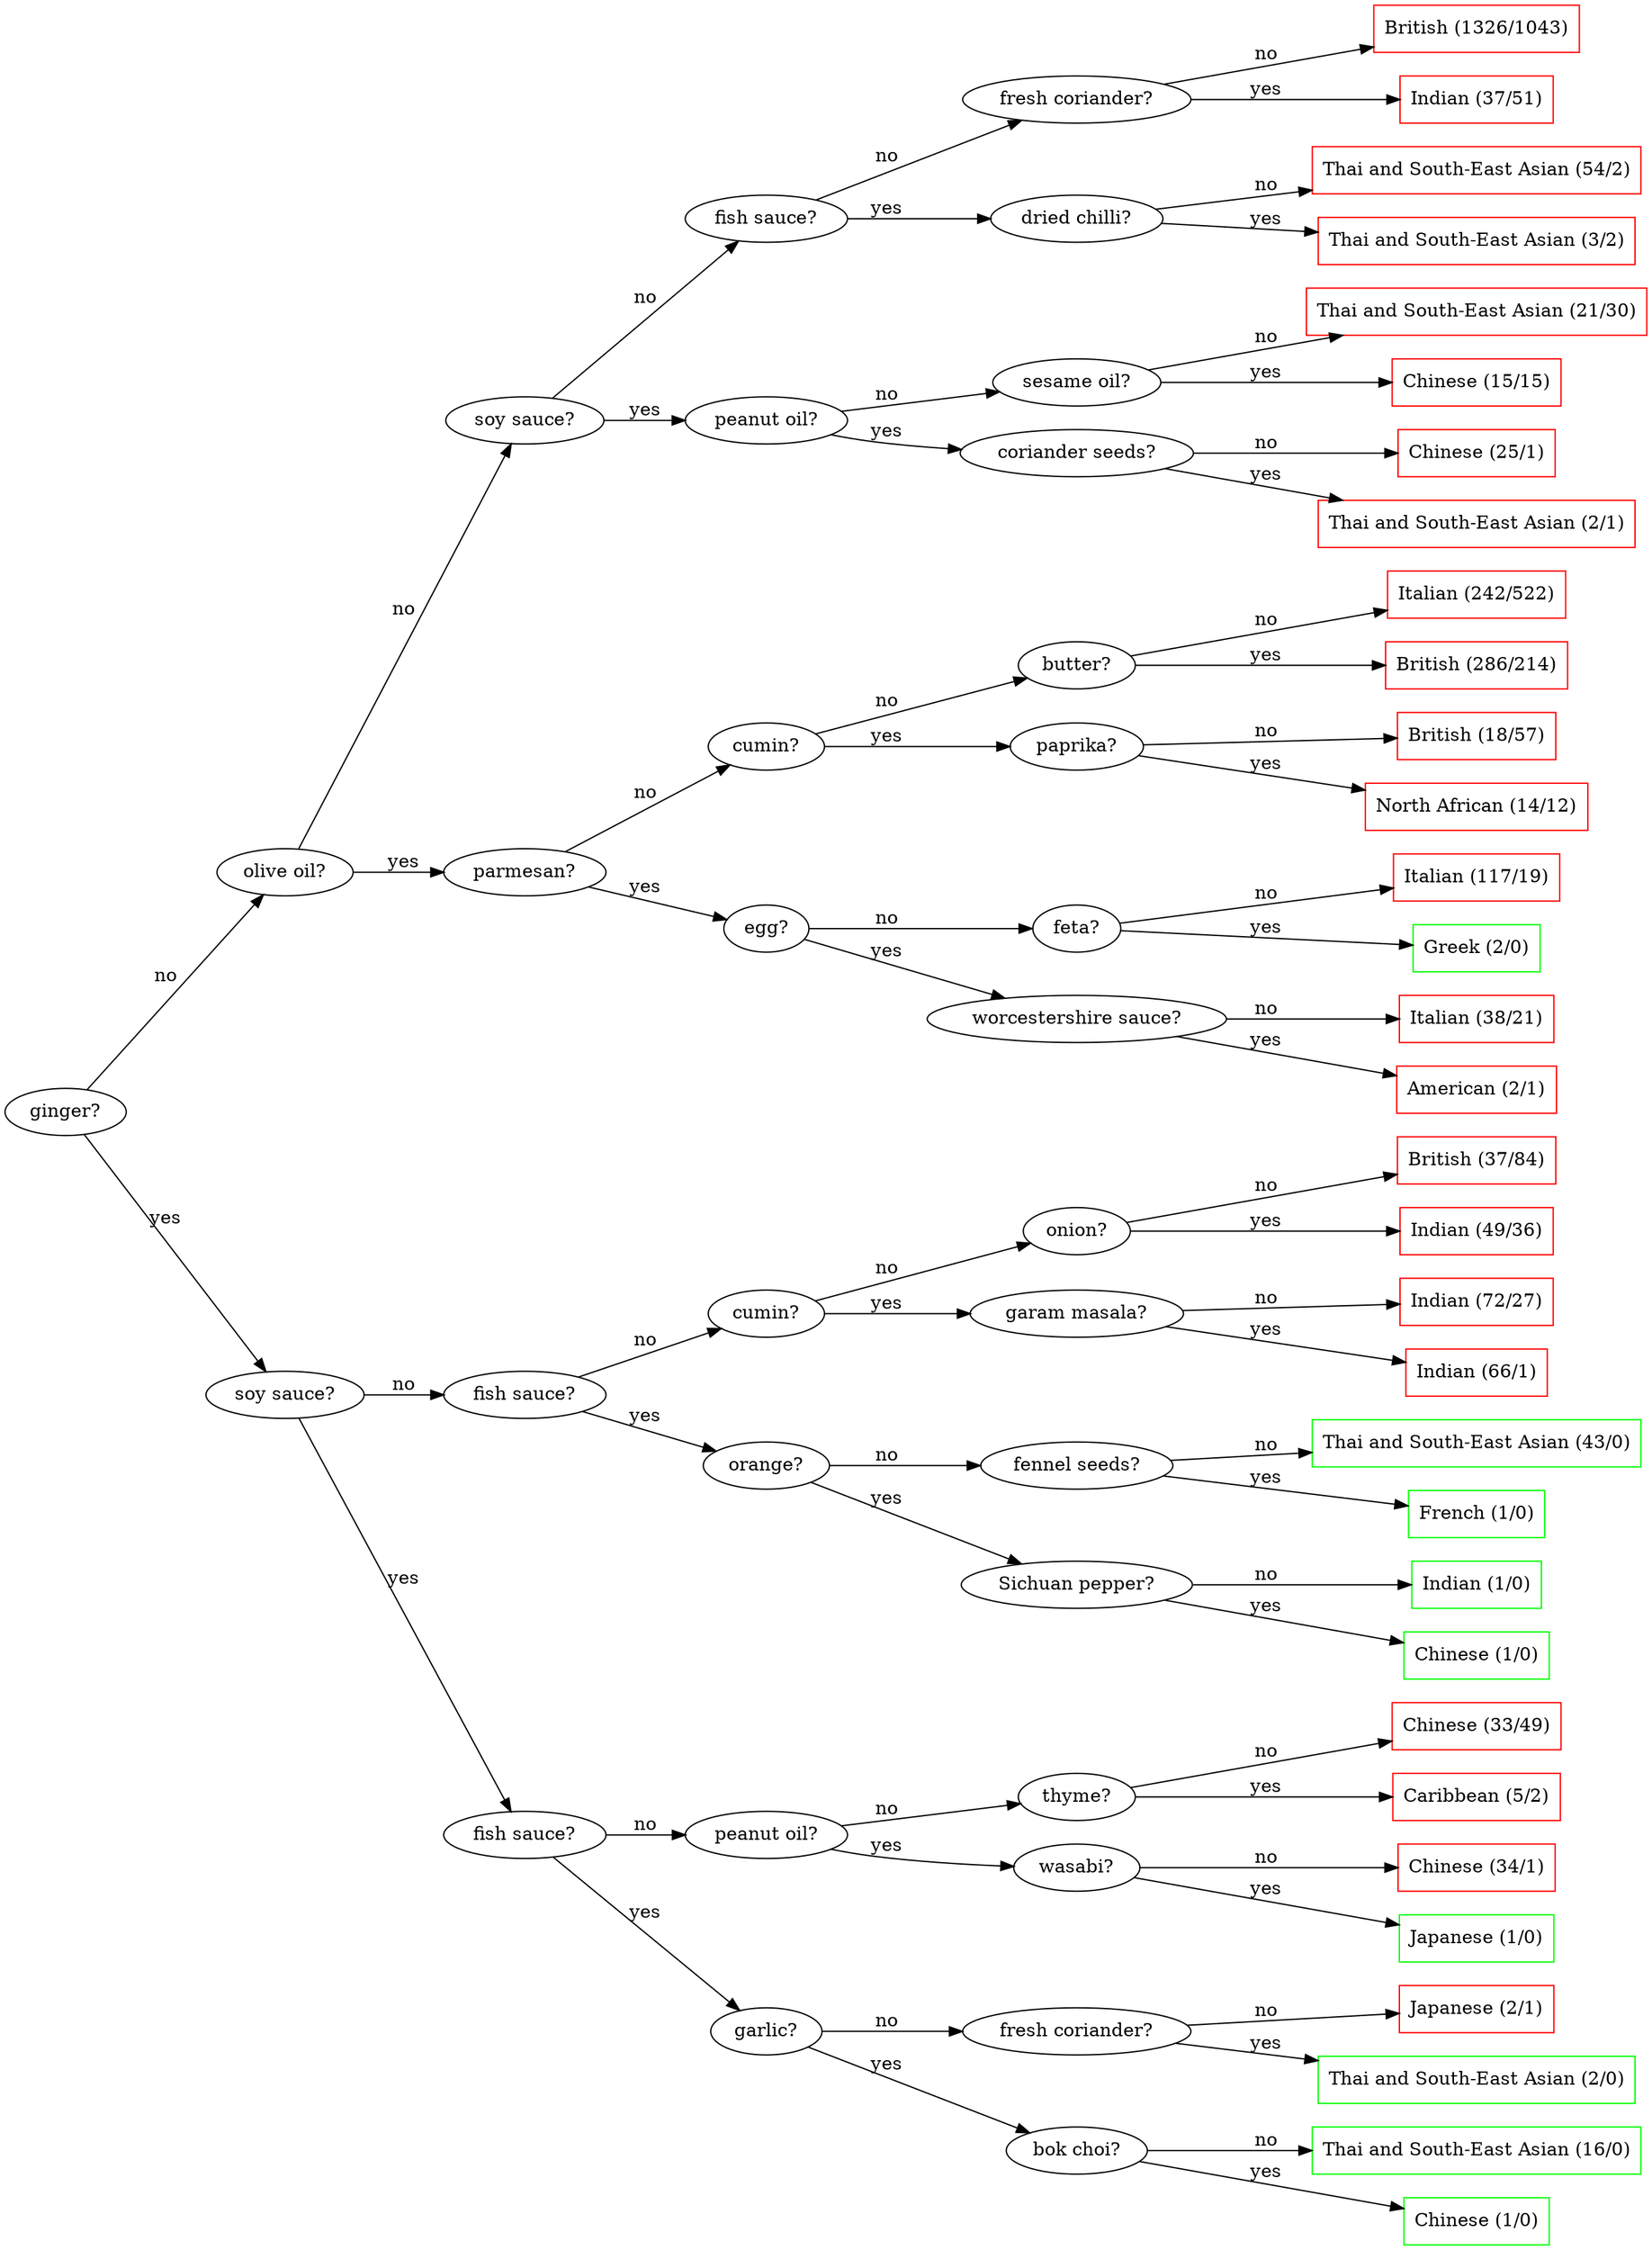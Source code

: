 digraph tree {
rankdir=LR;
root [label="ginger?"]
root -> node_513754_19 [label=no]
root -> node_640519_14 [label=yes]
node_513754_19 [label="olive oil?"]
node_513754_19 -> node_732140_19 [label=no]
node_513754_19 -> node_88504_19 [label=yes]
node_732140_19 [label="soy sauce?"]
node_732140_19 -> node_909138_19 [label=no]
node_732140_19 -> node_416250_7 [label=yes]
node_909138_19 [label="fish sauce?"]
node_909138_19 -> node_859209_19 [label=no]
node_909138_19 -> node_849302_5 [label=yes]
node_859209_19 [label="fresh coriander?"]
node_859209_19 -> node_760153_19 [label=no]
node_859209_19 -> node_273719_12 [label=yes]
node_760153_19 [label="British (1326/1043)" shape=rectangle color=red]
node_273719_12 [label="Indian (37/51)" shape=rectangle color=red]
node_849302_5 [label="dried chilli?"]
node_849302_5 -> node_869445_3 [label=no]
node_849302_5 -> node_957329_3 [label=yes]
node_869445_3 [label="Thai and South-East Asian (54/2)" shape=rectangle color=red]
node_957329_3 [label="Thai and South-East Asian (3/2)" shape=rectangle color=red]
node_416250_7 [label="peanut oil?"]
node_416250_7 -> node_784174_7 [label=no]
node_416250_7 -> node_480987_4 [label=yes]
node_784174_7 [label="sesame oil?"]
node_784174_7 -> node_425004_7 [label=no]
node_784174_7 -> node_739217_3 [label=yes]
node_425004_7 [label="Thai and South-East Asian (21/30)" shape=rectangle color=red]
node_739217_3 [label="Chinese (15/15)" shape=rectangle color=red]
node_480987_4 [label="coriander seeds?"]
node_480987_4 -> node_516855_2 [label=no]
node_480987_4 -> node_736407_2 [label=yes]
node_516855_2 [label="Chinese (25/1)" shape=rectangle color=red]
node_736407_2 [label="Thai and South-East Asian (2/1)" shape=rectangle color=red]
node_88504_19 [label="parmesan?"]
node_88504_19 -> node_784759_19 [label=no]
node_88504_19 -> node_222404_8 [label=yes]
node_784759_19 [label="cumin?"]
node_784759_19 -> node_737140_19 [label=no]
node_784759_19 -> node_983885_14 [label=yes]
node_737140_19 [label="butter?"]
node_737140_19 -> node_193516_19 [label=no]
node_737140_19 -> node_809868_17 [label=yes]
node_193516_19 [label="Italian (242/522)" shape=rectangle color=red]
node_809868_17 [label="British (286/214)" shape=rectangle color=red]
node_983885_14 [label="paprika?"]
node_983885_14 -> node_457870_13 [label=no]
node_983885_14 -> node_393867_9 [label=yes]
node_457870_13 [label="British (18/57)" shape=rectangle color=red]
node_393867_9 [label="North African (14/12)" shape=rectangle color=red]
node_222404_8 [label="egg?"]
node_222404_8 -> node_765471_4 [label=no]
node_222404_8 -> node_275927_7 [label=yes]
node_765471_4 [label="feta?"]
node_765471_4 -> node_436119_3 [label=no]
node_765471_4 -> node_213462_1 [label=yes]
node_436119_3 [label="Italian (117/19)" shape=rectangle color=red]
node_213462_1 [label="Greek (2/0)" shape=rectangle color=green]
node_275927_7 [label="worcestershire sauce?"]
node_275927_7 -> node_631654_5 [label=no]
node_275927_7 -> node_999170_2 [label=yes]
node_631654_5 [label="Italian (38/21)" shape=rectangle color=red]
node_999170_2 [label="American (2/1)" shape=rectangle color=red]
node_640519_14 [label="soy sauce?"]
node_640519_14 -> node_403874_14 [label=no]
node_640519_14 -> node_964418_9 [label=yes]
node_403874_14 [label="fish sauce?"]
node_403874_14 -> node_328126_14 [label=no]
node_403874_14 -> node_719391_4 [label=yes]
node_328126_14 [label="cumin?"]
node_328126_14 -> node_578233_13 [label=no]
node_328126_14 -> node_979155_7 [label=yes]
node_578233_13 [label="onion?"]
node_578233_13 -> node_723351_11 [label=no]
node_578233_13 -> node_190026_7 [label=yes]
node_723351_11 [label="British (37/84)" shape=rectangle color=red]
node_190026_7 [label="Indian (49/36)" shape=rectangle color=red]
node_979155_7 [label="garam masala?"]
node_979155_7 -> node_938405_7 [label=no]
node_979155_7 -> node_724904_2 [label=yes]
node_938405_7 [label="Indian (72/27)" shape=rectangle color=red]
node_724904_2 [label="Indian (66/1)" shape=rectangle color=red]
node_719391_4 [label="orange?"]
node_719391_4 -> node_784122_2 [label=no]
node_719391_4 -> node_155561_2 [label=yes]
node_784122_2 [label="fennel seeds?"]
node_784122_2 -> node_67065_1 [label=no]
node_784122_2 -> node_677734_1 [label=yes]
node_67065_1 [label="Thai and South-East Asian (43/0)" shape=rectangle color=green]
node_677734_1 [label="French (1/0)" shape=rectangle color=green]
node_155561_2 [label="Sichuan pepper?"]
node_155561_2 -> node_856647_1 [label=no]
node_155561_2 -> node_33822_1 [label=yes]
node_856647_1 [label="Indian (1/0)" shape=rectangle color=green]
node_33822_1 [label="Chinese (1/0)" shape=rectangle color=green]
node_964418_9 [label="fish sauce?"]
node_964418_9 -> node_628878_9 [label=no]
node_964418_9 -> node_841661_4 [label=yes]
node_628878_9 [label="peanut oil?"]
node_628878_9 -> node_243107_9 [label=no]
node_628878_9 -> node_522802_2 [label=yes]
node_243107_9 [label="thyme?"]
node_243107_9 -> node_279362_8 [label=no]
node_243107_9 -> node_101537_3 [label=yes]
node_279362_8 [label="Chinese (33/49)" shape=rectangle color=red]
node_101537_3 [label="Caribbean (5/2)" shape=rectangle color=red]
node_522802_2 [label="wasabi?"]
node_522802_2 -> node_331339_2 [label=no]
node_522802_2 -> node_801967_1 [label=yes]
node_331339_2 [label="Chinese (34/1)" shape=rectangle color=red]
node_801967_1 [label="Japanese (1/0)" shape=rectangle color=green]
node_841661_4 [label="garlic?"]
node_841661_4 -> node_503206_3 [label=no]
node_841661_4 -> node_773367_2 [label=yes]
node_503206_3 [label="fresh coriander?"]
node_503206_3 -> node_63410_2 [label=no]
node_503206_3 -> node_578205_1 [label=yes]
node_63410_2 [label="Japanese (2/1)" shape=rectangle color=red]
node_578205_1 [label="Thai and South-East Asian (2/0)" shape=rectangle color=green]
node_773367_2 [label="bok choi?"]
node_773367_2 -> node_376750_1 [label=no]
node_773367_2 -> node_296803_1 [label=yes]
node_376750_1 [label="Thai and South-East Asian (16/0)" shape=rectangle color=green]
node_296803_1 [label="Chinese (1/0)" shape=rectangle color=green]
}
